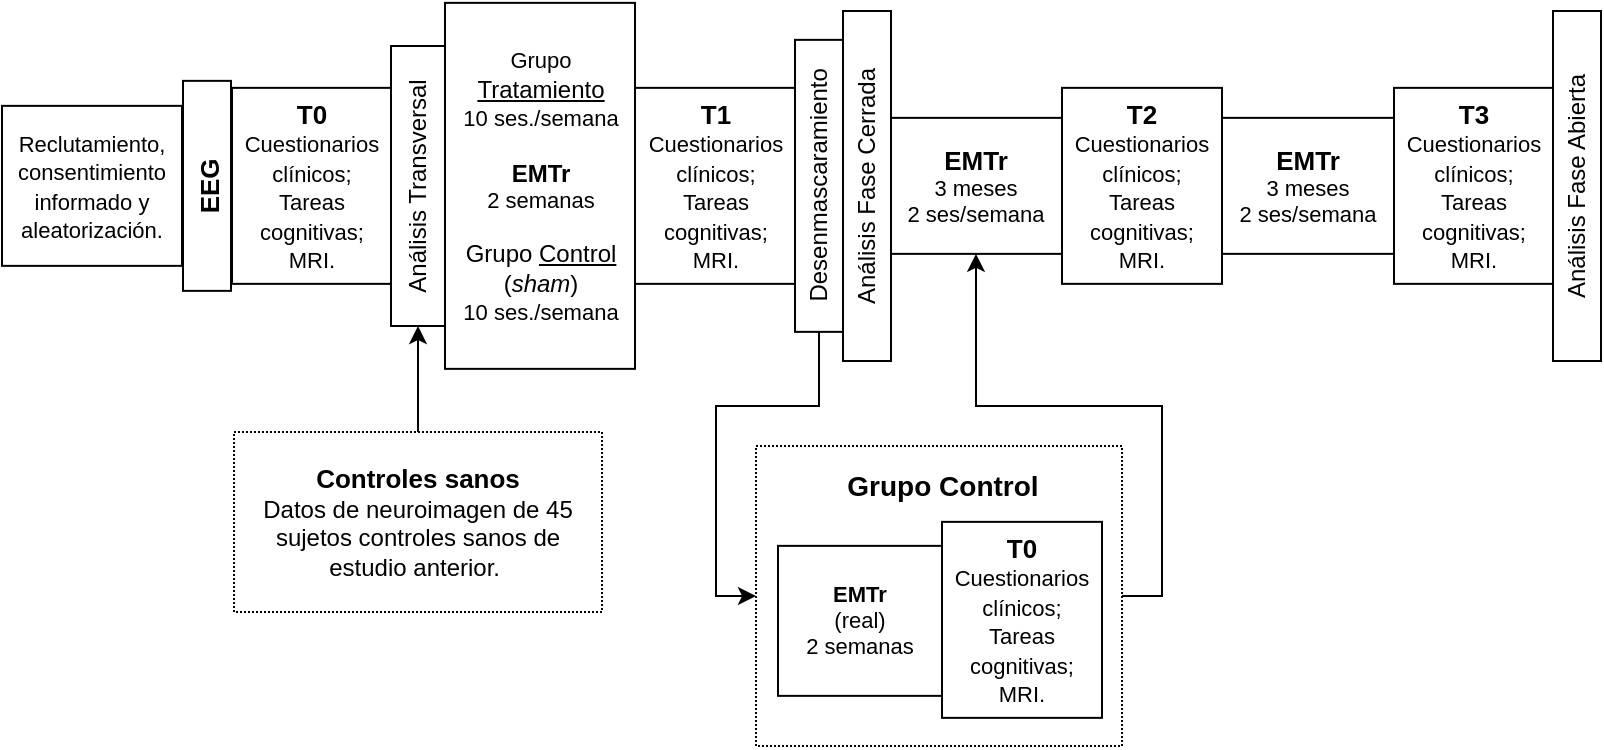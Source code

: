 <mxfile version="12.1.3" type="github" pages="1">
  <diagram id="X8QFbIyJNCcSeq-3zXTJ" name="Page-1">
    <mxGraphModel dx="805" dy="455" grid="1" gridSize="10" guides="1" tooltips="1" connect="1" arrows="1" fold="1" page="1" pageScale="1" pageWidth="850" pageHeight="1100" math="0" shadow="0">
      <root>
        <mxCell id="0"/>
        <mxCell id="1" parent="0"/>
        <mxCell id="HyLGZaf64-sT7RSGQJUq-17" style="edgeStyle=orthogonalEdgeStyle;rounded=0;orthogonalLoop=1;jettySize=auto;html=1;entryX=0.5;entryY=1;entryDx=0;entryDy=0;exitX=1;exitY=0.5;exitDx=0;exitDy=0;" edge="1" parent="1" source="rkIUl9ga3imvRnDAsCv6-20" target="rkIUl9ga3imvRnDAsCv6-18">
          <mxGeometry relative="1" as="geometry">
            <Array as="points">
              <mxPoint x="590" y="355"/>
              <mxPoint x="590" y="260"/>
              <mxPoint x="497" y="260"/>
            </Array>
          </mxGeometry>
        </mxCell>
        <mxCell id="rkIUl9ga3imvRnDAsCv6-20" value="" style="rounded=0;whiteSpace=wrap;html=1;dashed=1;dashPattern=1 1;rotation=0;" parent="1" vertex="1">
          <mxGeometry x="387" y="280" width="183" height="150" as="geometry"/>
        </mxCell>
        <mxCell id="rkIUl9ga3imvRnDAsCv6-1" value="&lt;font style=&quot;font-size: 11px&quot;&gt;Reclutamiento, &lt;br&gt;consentimiento informado y aleatorización.&lt;br&gt;&lt;/font&gt;" style="rounded=0;whiteSpace=wrap;html=1;rotation=0;" parent="1" vertex="1">
          <mxGeometry x="10" y="109.929" width="90" height="80" as="geometry"/>
        </mxCell>
        <mxCell id="rkIUl9ga3imvRnDAsCv6-4" value="&lt;h2&gt;&lt;font style=&quot;font-size: 13px&quot;&gt;EEG&lt;/font&gt;&lt;/h2&gt;" style="rounded=0;whiteSpace=wrap;html=1;rotation=-90;" parent="1" vertex="1">
          <mxGeometry x="60" y="137.929" width="105" height="24" as="geometry"/>
        </mxCell>
        <mxCell id="rkIUl9ga3imvRnDAsCv6-7" value="&lt;font style=&quot;font-size: 11px&quot;&gt;&lt;font style=&quot;font-size: 11px&quot;&gt;Grupo &lt;u style=&quot;font-size: 12px&quot;&gt;Tratamiento&lt;/u&gt;&lt;br&gt;&lt;font style=&quot;font-size: 11px&quot;&gt;10 ses./semana&lt;/font&gt;&lt;/font&gt;&lt;font style=&quot;font-size: 11px&quot;&gt;&lt;br&gt;&lt;/font&gt;&lt;/font&gt;&lt;div style=&quot;font-size: 11px&quot;&gt;&lt;font style=&quot;font-size: 11px&quot;&gt;&lt;br&gt;&lt;/font&gt;&lt;/div&gt;&lt;div style=&quot;font-size: 11px&quot;&gt;&lt;font style=&quot;font-size: 11px&quot;&gt;&lt;b style=&quot;font-size: 12px&quot;&gt;EMTr&lt;/b&gt;&lt;br&gt;&lt;font style=&quot;font-size: 11px&quot;&gt;2 semanas&lt;br&gt;&lt;/font&gt;&lt;/font&gt;&lt;/div&gt;&lt;div style=&quot;font-size: 11px&quot;&gt;&lt;font style=&quot;font-size: 11px&quot;&gt;&lt;br&gt;&lt;/font&gt;&lt;/div&gt;&lt;div&gt;&lt;font&gt;Grupo &lt;u style=&quot;font-size: 12px&quot;&gt;Control&lt;/u&gt;&lt;br&gt;(&lt;i style=&quot;font-size: 12px&quot;&gt;sham&lt;/i&gt;)&lt;br&gt;&lt;font style=&quot;font-size: 11px&quot;&gt;10 ses./semana&lt;/font&gt;&lt;br&gt;&lt;/font&gt;&lt;/div&gt;" style="rounded=0;whiteSpace=wrap;html=1;rotation=0;" parent="1" vertex="1">
          <mxGeometry x="231.5" y="58.429" width="95" height="183" as="geometry"/>
        </mxCell>
        <mxCell id="rkIUl9ga3imvRnDAsCv6-10" value="&lt;font&gt;&lt;b&gt;&lt;font style=&quot;font-size: 13px&quot;&gt;T0&lt;/font&gt;&lt;/b&gt;&lt;/font&gt;&lt;br&gt;&lt;font style=&quot;font-size: 11px&quot;&gt;Cuestionarios clínicos;&lt;br&gt;Tareas cognitivas;&lt;br&gt;MRI.&lt;/font&gt;" style="rounded=0;whiteSpace=wrap;html=1;rotation=0;" parent="1" vertex="1">
          <mxGeometry x="125" y="100.929" width="80" height="98" as="geometry"/>
        </mxCell>
        <mxCell id="HyLGZaf64-sT7RSGQJUq-15" style="edgeStyle=orthogonalEdgeStyle;rounded=0;orthogonalLoop=1;jettySize=auto;html=1;exitX=0;exitY=0.5;exitDx=0;exitDy=0;entryX=0;entryY=0.5;entryDx=0;entryDy=0;" edge="1" parent="1" source="rkIUl9ga3imvRnDAsCv6-15" target="rkIUl9ga3imvRnDAsCv6-20">
          <mxGeometry relative="1" as="geometry">
            <Array as="points">
              <mxPoint x="418" y="260"/>
              <mxPoint x="367" y="260"/>
              <mxPoint x="367" y="355"/>
            </Array>
          </mxGeometry>
        </mxCell>
        <mxCell id="rkIUl9ga3imvRnDAsCv6-15" value="&lt;div&gt;Desenmascaramiento&lt;/div&gt;" style="rounded=0;whiteSpace=wrap;html=1;rotation=-90;" parent="1" vertex="1">
          <mxGeometry x="345.5" y="137.929" width="146" height="24" as="geometry"/>
        </mxCell>
        <mxCell id="rkIUl9ga3imvRnDAsCv6-16" value="&lt;div style=&quot;font-size: 11px&quot;&gt;&lt;b&gt;EMTr&lt;br&gt;&lt;/b&gt;(real)&lt;br&gt;2 semanas&lt;/div&gt;" style="rounded=0;whiteSpace=wrap;html=1;rotation=0;" parent="1" vertex="1">
          <mxGeometry x="398" y="329.929" width="82" height="75" as="geometry"/>
        </mxCell>
        <mxCell id="rkIUl9ga3imvRnDAsCv6-18" value="&lt;font style=&quot;font-size: 13px&quot;&gt;&lt;font style=&quot;font-size: 13px&quot;&gt;&lt;b&gt;EMTr&lt;/b&gt;&lt;/font&gt;&lt;br&gt;&lt;/font&gt;&lt;div style=&quot;font-size: 11px&quot;&gt;&lt;font style=&quot;font-size: 11px&quot;&gt;3 meses&lt;br&gt;&lt;/font&gt;&lt;/div&gt;&lt;div style=&quot;font-size: 11px&quot;&gt;&lt;font style=&quot;font-size: 11px&quot;&gt;2 ses/semana&lt;br&gt;&lt;/font&gt;&lt;/div&gt;" style="rounded=0;whiteSpace=wrap;html=1;rotation=0;" parent="1" vertex="1">
          <mxGeometry x="454" y="115.929" width="86" height="68" as="geometry"/>
        </mxCell>
        <mxCell id="rkIUl9ga3imvRnDAsCv6-21" value="&lt;b&gt;&lt;font style=&quot;font-size: 14px&quot;&gt;Grupo Control&lt;/font&gt;&lt;/b&gt;" style="text;html=1;strokeColor=none;fillColor=none;align=center;verticalAlign=middle;whiteSpace=wrap;rounded=0;dashed=1;dashPattern=1 1;rotation=0;" parent="1" vertex="1">
          <mxGeometry x="397.5" y="289.929" width="165" height="20" as="geometry"/>
        </mxCell>
        <mxCell id="HyLGZaf64-sT7RSGQJUq-6" value="&lt;font&gt;&lt;b&gt;&lt;font style=&quot;font-size: 13px&quot;&gt;T1&lt;/font&gt;&lt;/b&gt;&lt;/font&gt;&lt;br&gt;&lt;font style=&quot;font-size: 11px&quot;&gt;Cuestionarios clínicos;&lt;br&gt;Tareas cognitivas;&lt;br&gt;MRI.&lt;/font&gt;" style="rounded=0;whiteSpace=wrap;html=1;rotation=0;" vertex="1" parent="1">
          <mxGeometry x="326.5" y="100.929" width="80" height="98" as="geometry"/>
        </mxCell>
        <mxCell id="HyLGZaf64-sT7RSGQJUq-7" value="&lt;font&gt;&lt;b&gt;&lt;font style=&quot;font-size: 13px&quot;&gt;T2&lt;/font&gt;&lt;/b&gt;&lt;/font&gt;&lt;br&gt;&lt;font style=&quot;font-size: 11px&quot;&gt;Cuestionarios clínicos;&lt;br&gt;Tareas cognitivas;&lt;br&gt;MRI.&lt;/font&gt;" style="rounded=0;whiteSpace=wrap;html=1;rotation=0;" vertex="1" parent="1">
          <mxGeometry x="540" y="100.929" width="80" height="98" as="geometry"/>
        </mxCell>
        <mxCell id="HyLGZaf64-sT7RSGQJUq-8" value="&lt;font style=&quot;font-size: 13px&quot;&gt;&lt;font style=&quot;font-size: 13px&quot;&gt;&lt;b&gt;EMTr&lt;/b&gt;&lt;/font&gt;&lt;br&gt;&lt;/font&gt;&lt;div style=&quot;font-size: 11px&quot;&gt;&lt;font style=&quot;font-size: 11px&quot;&gt;3 meses&lt;br&gt;&lt;/font&gt;&lt;/div&gt;&lt;div style=&quot;font-size: 11px&quot;&gt;&lt;font style=&quot;font-size: 11px&quot;&gt;2 ses/semana&lt;br&gt;&lt;/font&gt;&lt;/div&gt;" style="rounded=0;whiteSpace=wrap;html=1;rotation=0;" vertex="1" parent="1">
          <mxGeometry x="620" y="115.929" width="86" height="68" as="geometry"/>
        </mxCell>
        <mxCell id="HyLGZaf64-sT7RSGQJUq-10" value="&lt;font&gt;&lt;b&gt;&lt;font style=&quot;font-size: 13px&quot;&gt;T3&lt;/font&gt;&lt;/b&gt;&lt;/font&gt;&lt;br&gt;&lt;font style=&quot;font-size: 11px&quot;&gt;Cuestionarios clínicos;&lt;br&gt;Tareas cognitivas;&lt;br&gt;MRI.&lt;/font&gt;" style="rounded=0;whiteSpace=wrap;html=1;rotation=0;" vertex="1" parent="1">
          <mxGeometry x="706" y="100.929" width="80" height="98" as="geometry"/>
        </mxCell>
        <mxCell id="HyLGZaf64-sT7RSGQJUq-11" value="&lt;font&gt;&lt;b&gt;&lt;font style=&quot;font-size: 13px&quot;&gt;T0&lt;/font&gt;&lt;/b&gt;&lt;/font&gt;&lt;br&gt;&lt;font style=&quot;font-size: 11px&quot;&gt;Cuestionarios clínicos;&lt;br&gt;Tareas cognitivas;&lt;br&gt;MRI.&lt;/font&gt;" style="rounded=0;whiteSpace=wrap;html=1;rotation=0;" vertex="1" parent="1">
          <mxGeometry x="480" y="317.929" width="80" height="98" as="geometry"/>
        </mxCell>
        <mxCell id="HyLGZaf64-sT7RSGQJUq-12" value="&lt;div&gt;&lt;font style=&quot;font-size: 12px&quot;&gt;Análisis Fase Cerrada&lt;/font&gt;&lt;/div&gt;" style="rounded=0;whiteSpace=wrap;html=1;rotation=-90;" vertex="1" parent="1">
          <mxGeometry x="355" y="138" width="175" height="24" as="geometry"/>
        </mxCell>
        <mxCell id="HyLGZaf64-sT7RSGQJUq-13" value="&lt;div&gt;&lt;font style=&quot;font-size: 12px&quot;&gt;Análisis Transversal&lt;/font&gt;&lt;/div&gt;" style="rounded=0;whiteSpace=wrap;html=1;rotation=-90;" vertex="1" parent="1">
          <mxGeometry x="148" y="136.5" width="140" height="27" as="geometry"/>
        </mxCell>
        <mxCell id="HyLGZaf64-sT7RSGQJUq-14" value="&lt;div&gt;&lt;font style=&quot;font-size: 12px&quot;&gt;Análisis Fase Abierta&lt;/font&gt;&lt;/div&gt;" style="rounded=0;whiteSpace=wrap;html=1;rotation=-90;" vertex="1" parent="1">
          <mxGeometry x="710" y="138" width="175" height="24" as="geometry"/>
        </mxCell>
        <mxCell id="HyLGZaf64-sT7RSGQJUq-21" value="" style="edgeStyle=orthogonalEdgeStyle;rounded=0;orthogonalLoop=1;jettySize=auto;html=1;" edge="1" parent="1" source="HyLGZaf64-sT7RSGQJUq-18" target="HyLGZaf64-sT7RSGQJUq-13">
          <mxGeometry relative="1" as="geometry"/>
        </mxCell>
        <mxCell id="HyLGZaf64-sT7RSGQJUq-18" value="&lt;font style=&quot;font-size: 13px&quot;&gt;&lt;b&gt;Controles sanos &lt;br&gt;&lt;/b&gt;&lt;/font&gt;Datos de neuroimagen de 45 sujetos controles sanos de estudio anterior.&amp;nbsp;" style="rounded=0;whiteSpace=wrap;html=1;dashed=1;dashPattern=1 1;rotation=0;" vertex="1" parent="1">
          <mxGeometry x="126" y="273" width="184" height="90" as="geometry"/>
        </mxCell>
      </root>
    </mxGraphModel>
  </diagram>
</mxfile>
